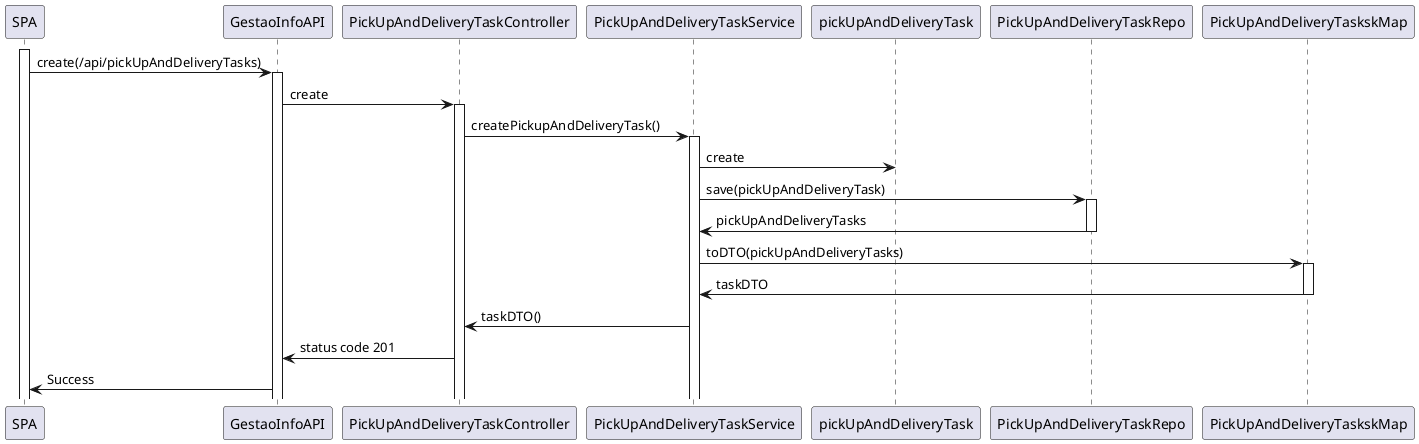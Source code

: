 @startuml

activate SPA
SPA -> GestaoInfoAPI : create(/api/pickUpAndDeliveryTasks)
activate GestaoInfoAPI

GestaoInfoAPI -> PickUpAndDeliveryTaskController : create
activate PickUpAndDeliveryTaskController

PickUpAndDeliveryTaskController -> PickUpAndDeliveryTaskService : createPickupAndDeliveryTask()
activate PickUpAndDeliveryTaskService

PickUpAndDeliveryTaskService -> pickUpAndDeliveryTask : create
PickUpAndDeliveryTaskService -> PickUpAndDeliveryTaskRepo : save(pickUpAndDeliveryTask)
activate PickUpAndDeliveryTaskRepo
PickUpAndDeliveryTaskRepo -> PickUpAndDeliveryTaskService : pickUpAndDeliveryTasks
deactivate PickUpAndDeliveryTaskRepo

PickUpAndDeliveryTaskService -> PickUpAndDeliveryTaskskMap : toDTO(pickUpAndDeliveryTasks)
activate PickUpAndDeliveryTaskskMap

PickUpAndDeliveryTaskskMap -> PickUpAndDeliveryTaskService : taskDTO
deactivate PickUpAndDeliveryTaskskMap

PickUpAndDeliveryTaskService -> PickUpAndDeliveryTaskController : taskDTO()

PickUpAndDeliveryTaskController -> GestaoInfoAPI : status code 201

GestaoInfoAPI -> SPA : Success

@enduml